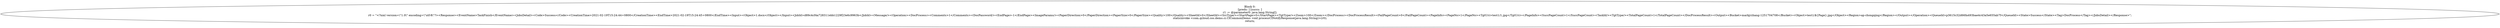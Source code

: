 digraph "unitGraph" {
    "Block 0:
[preds: ] [succs: ]
r1 := @parameter0: java.lang.String[];
r0 = \"<?xml version=\\\"1.0\\\" encoding=\\\"utf-8\\\"?><Response><EventName>TaskFinish</EventName><JobsDetail><Code>Success</Code><CreationTime>2021-02-19T15:24:44+0800</CreationTime><EndTime>2021-02-19T15:24:45+0800</EndTime><Input><Object>1.docx</Object></Input><JobId>d89c4cf4a728311ebb1229f23e6c9963b</JobId><Message/><Operation><DocProcess><Comments>1</Comments><DocPassword/><EndPage>-1</EndPage><ImageParams/><PaperDirection>0</PaperDirection><PaperSize>0</PaperSize><Quality>100</Quality><SheetId>0</SheetId><SrcType/><StartPage>0</StartPage><TgtType/><Zoom>100</Zoom></DocProcess><DocProcessResult><FailPageCount>0</FailPageCount><PageInfo><PageNo>1</PageNo><TgtUri>test1/1.jpg</TgtUri></PageInfo><SuccPageCount>1</SuccPageCount><TaskId/><TgtType/><TotalPageCount>1</TotalPageCount></DocProcessResult><Output><Bucket>markjrzhang-1251704708</Bucket><Object>test1/${Page}.jpg</Object><Region>ap-chongqing</Region></Output></Operation><QueueId>p3615c32d66fa493bae4c43a5e655ab7f</QueueId><State>Success</State><Tag>DocProcess</Tag></JobsDetail></Response>\";
staticinvoke <com.qcloud.cos.demo.ci.CICommonDemo: void processCINotifyResponse(java.lang.String)>(r0);
return;
"
}
